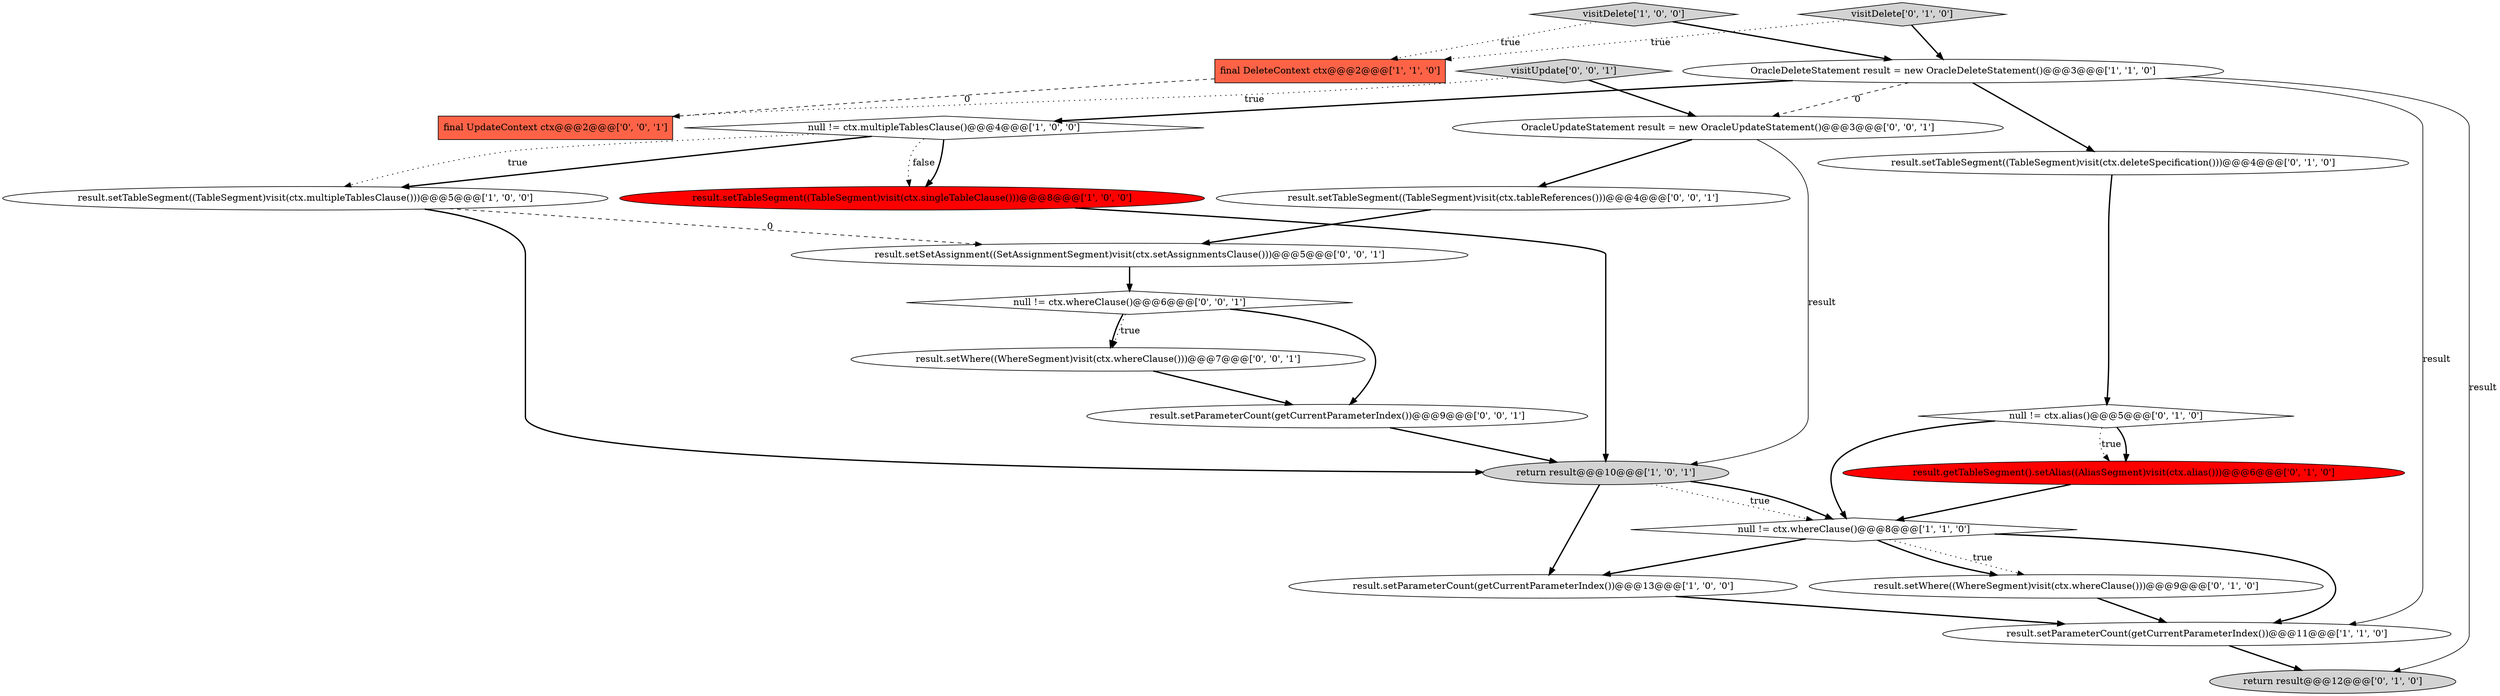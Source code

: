 digraph {
6 [style = filled, label = "result.setParameterCount(getCurrentParameterIndex())@@@13@@@['1', '0', '0']", fillcolor = white, shape = ellipse image = "AAA0AAABBB1BBB"];
12 [style = filled, label = "null != ctx.alias()@@@5@@@['0', '1', '0']", fillcolor = white, shape = diamond image = "AAA0AAABBB2BBB"];
3 [style = filled, label = "null != ctx.multipleTablesClause()@@@4@@@['1', '0', '0']", fillcolor = white, shape = diamond image = "AAA0AAABBB1BBB"];
10 [style = filled, label = "result.getTableSegment().setAlias((AliasSegment)visit(ctx.alias()))@@@6@@@['0', '1', '0']", fillcolor = red, shape = ellipse image = "AAA1AAABBB2BBB"];
23 [style = filled, label = "final UpdateContext ctx@@@2@@@['0', '0', '1']", fillcolor = tomato, shape = box image = "AAA0AAABBB3BBB"];
2 [style = filled, label = "visitDelete['1', '0', '0']", fillcolor = lightgray, shape = diamond image = "AAA0AAABBB1BBB"];
0 [style = filled, label = "final DeleteContext ctx@@@2@@@['1', '1', '0']", fillcolor = tomato, shape = box image = "AAA0AAABBB1BBB"];
1 [style = filled, label = "null != ctx.whereClause()@@@8@@@['1', '1', '0']", fillcolor = white, shape = diamond image = "AAA0AAABBB1BBB"];
13 [style = filled, label = "result.setWhere((WhereSegment)visit(ctx.whereClause()))@@@9@@@['0', '1', '0']", fillcolor = white, shape = ellipse image = "AAA0AAABBB2BBB"];
11 [style = filled, label = "visitDelete['0', '1', '0']", fillcolor = lightgray, shape = diamond image = "AAA0AAABBB2BBB"];
9 [style = filled, label = "return result@@@10@@@['1', '0', '1']", fillcolor = lightgray, shape = ellipse image = "AAA0AAABBB1BBB"];
8 [style = filled, label = "result.setTableSegment((TableSegment)visit(ctx.singleTableClause()))@@@8@@@['1', '0', '0']", fillcolor = red, shape = ellipse image = "AAA1AAABBB1BBB"];
15 [style = filled, label = "return result@@@12@@@['0', '1', '0']", fillcolor = lightgray, shape = ellipse image = "AAA0AAABBB2BBB"];
18 [style = filled, label = "visitUpdate['0', '0', '1']", fillcolor = lightgray, shape = diamond image = "AAA0AAABBB3BBB"];
4 [style = filled, label = "OracleDeleteStatement result = new OracleDeleteStatement()@@@3@@@['1', '1', '0']", fillcolor = white, shape = ellipse image = "AAA0AAABBB1BBB"];
21 [style = filled, label = "result.setParameterCount(getCurrentParameterIndex())@@@9@@@['0', '0', '1']", fillcolor = white, shape = ellipse image = "AAA0AAABBB3BBB"];
19 [style = filled, label = "result.setWhere((WhereSegment)visit(ctx.whereClause()))@@@7@@@['0', '0', '1']", fillcolor = white, shape = ellipse image = "AAA0AAABBB3BBB"];
14 [style = filled, label = "result.setTableSegment((TableSegment)visit(ctx.deleteSpecification()))@@@4@@@['0', '1', '0']", fillcolor = white, shape = ellipse image = "AAA0AAABBB2BBB"];
16 [style = filled, label = "result.setSetAssignment((SetAssignmentSegment)visit(ctx.setAssignmentsClause()))@@@5@@@['0', '0', '1']", fillcolor = white, shape = ellipse image = "AAA0AAABBB3BBB"];
7 [style = filled, label = "result.setParameterCount(getCurrentParameterIndex())@@@11@@@['1', '1', '0']", fillcolor = white, shape = ellipse image = "AAA0AAABBB1BBB"];
17 [style = filled, label = "null != ctx.whereClause()@@@6@@@['0', '0', '1']", fillcolor = white, shape = diamond image = "AAA0AAABBB3BBB"];
22 [style = filled, label = "result.setTableSegment((TableSegment)visit(ctx.tableReferences()))@@@4@@@['0', '0', '1']", fillcolor = white, shape = ellipse image = "AAA0AAABBB3BBB"];
20 [style = filled, label = "OracleUpdateStatement result = new OracleUpdateStatement()@@@3@@@['0', '0', '1']", fillcolor = white, shape = ellipse image = "AAA0AAABBB3BBB"];
5 [style = filled, label = "result.setTableSegment((TableSegment)visit(ctx.multipleTablesClause()))@@@5@@@['1', '0', '0']", fillcolor = white, shape = ellipse image = "AAA0AAABBB1BBB"];
4->3 [style = bold, label=""];
4->14 [style = bold, label=""];
2->0 [style = dotted, label="true"];
5->9 [style = bold, label=""];
22->16 [style = bold, label=""];
0->23 [style = dashed, label="0"];
11->4 [style = bold, label=""];
16->17 [style = bold, label=""];
18->23 [style = dotted, label="true"];
12->1 [style = bold, label=""];
2->4 [style = bold, label=""];
1->7 [style = bold, label=""];
1->13 [style = bold, label=""];
17->19 [style = bold, label=""];
3->8 [style = dotted, label="false"];
9->6 [style = bold, label=""];
20->22 [style = bold, label=""];
5->16 [style = dashed, label="0"];
1->13 [style = dotted, label="true"];
18->20 [style = bold, label=""];
3->5 [style = bold, label=""];
12->10 [style = bold, label=""];
1->6 [style = bold, label=""];
21->9 [style = bold, label=""];
3->5 [style = dotted, label="true"];
12->10 [style = dotted, label="true"];
4->20 [style = dashed, label="0"];
13->7 [style = bold, label=""];
3->8 [style = bold, label=""];
11->0 [style = dotted, label="true"];
14->12 [style = bold, label=""];
4->15 [style = solid, label="result"];
17->19 [style = dotted, label="true"];
8->9 [style = bold, label=""];
9->1 [style = dotted, label="true"];
20->9 [style = solid, label="result"];
7->15 [style = bold, label=""];
9->1 [style = bold, label=""];
6->7 [style = bold, label=""];
10->1 [style = bold, label=""];
17->21 [style = bold, label=""];
4->7 [style = solid, label="result"];
19->21 [style = bold, label=""];
}

